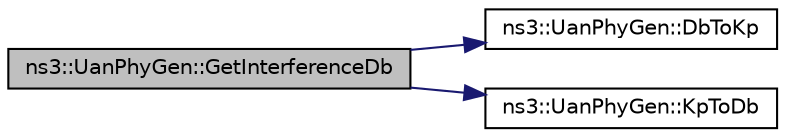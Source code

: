 digraph "ns3::UanPhyGen::GetInterferenceDb"
{
 // LATEX_PDF_SIZE
  edge [fontname="Helvetica",fontsize="10",labelfontname="Helvetica",labelfontsize="10"];
  node [fontname="Helvetica",fontsize="10",shape=record];
  rankdir="LR";
  Node1 [label="ns3::UanPhyGen::GetInterferenceDb",height=0.2,width=0.4,color="black", fillcolor="grey75", style="filled", fontcolor="black",tooltip="Calculate interference power from overlapping packet arrivals, in dB."];
  Node1 -> Node2 [color="midnightblue",fontsize="10",style="solid",fontname="Helvetica"];
  Node2 [label="ns3::UanPhyGen::DbToKp",height=0.2,width=0.4,color="black", fillcolor="white", style="filled",URL="$classns3_1_1_uan_phy_gen.html#ab83a534db06cec2f505881f10df8e998",tooltip="Convert dB to kilopascals."];
  Node1 -> Node3 [color="midnightblue",fontsize="10",style="solid",fontname="Helvetica"];
  Node3 [label="ns3::UanPhyGen::KpToDb",height=0.2,width=0.4,color="black", fillcolor="white", style="filled",URL="$classns3_1_1_uan_phy_gen.html#a110f8bc6e30578784ce3abd15215b94b",tooltip="Convert kilopascals to dB."];
}
